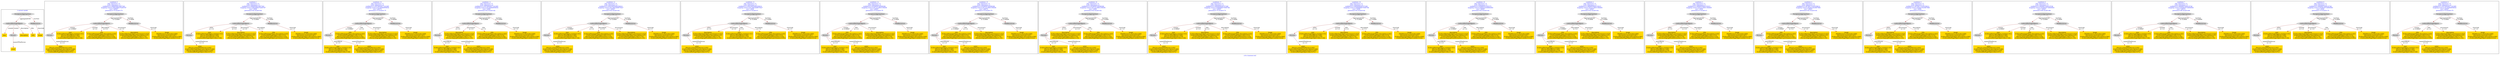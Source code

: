digraph n0 {
fontcolor="blue"
remincross="true"
label="s16-s-hammer.xml"
subgraph cluster_0 {
label="1-correct model"
n2[style="filled",color="white",fillcolor="lightgray",label="CulturalHeritageObject1"];
n3[shape="plaintext",style="filled",fillcolor="gold",label="year"];
n4[style="filled",color="white",fillcolor="lightgray",label="Person1"];
n5[shape="plaintext",style="filled",fillcolor="gold",label="description"];
n6[shape="plaintext",style="filled",fillcolor="gold",label="title"];
n7[shape="plaintext",style="filled",fillcolor="gold",label="artist"];
n8[style="filled",color="white",fillcolor="lightgray",label="EuropeanaAggregation1"];
n9[style="filled",color="white",fillcolor="lightgray",label="WebResource1"];
n10[shape="plaintext",style="filled",fillcolor="gold",label="image"];
}
subgraph cluster_1 {
label="candidate 0\nlink coherence:1.0\nnode coherence:1.0\nconfidence:0.4988958810857363\nmapping score:0.5662986270285787\ncost:7.99967\n-precision:0.75-recall:0.75"
n12[style="filled",color="white",fillcolor="lightgray",label="CulturalHeritageObject1"];
n13[style="filled",color="white",fillcolor="lightgray",label="Person1"];
n14[style="filled",color="white",fillcolor="lightgray",label="EuropeanaAggregation1"];
n15[style="filled",color="white",fillcolor="lightgray",label="WebResource1"];
n16[shape="plaintext",style="filled",fillcolor="gold",label="year\n[CulturalHeritageObject,created,0.331]\n[Person,dateOfBirth,0.285]\n[Person,dateOfDeath,0.276]\n[CulturalHeritageObject,title,0.108]"];
n17[shape="plaintext",style="filled",fillcolor="gold",label="image\n[WebResource,classLink,0.856]\n[Document,classLink,0.067]\n[CulturalHeritageObject,description,0.062]\n[CulturalHeritageObject,extent,0.014]"];
n18[shape="plaintext",style="filled",fillcolor="gold",label="title\n[CulturalHeritageObject,description,0.442]\n[CulturalHeritageObject,title,0.272]\n[Person,biographicalInformation,0.232]\n[CulturalHeritageObject,provenance,0.053]"];
n19[shape="plaintext",style="filled",fillcolor="gold",label="description\n[CulturalHeritageObject,provenance,0.423]\n[CulturalHeritageObject,description,0.27]\n[CulturalHeritageObject,title,0.174]\n[Person,biographicalInformation,0.133]"];
n20[shape="plaintext",style="filled",fillcolor="gold",label="artist\n[Person,nameOfThePerson,0.442]\n[CulturalHeritageObject,description,0.286]\n[Person,biographicalInformation,0.202]\n[CulturalHeritageObject,title,0.071]"];
}
subgraph cluster_2 {
label="candidate 1\nlink coherence:1.0\nnode coherence:1.0\nconfidence:0.4988958810857363\nmapping score:0.5662986270285787\ncost:7.9998\n-precision:0.62-recall:0.62"
n22[style="filled",color="white",fillcolor="lightgray",label="CulturalHeritageObject1"];
n23[style="filled",color="white",fillcolor="lightgray",label="Person2"];
n24[style="filled",color="white",fillcolor="lightgray",label="EuropeanaAggregation1"];
n25[style="filled",color="white",fillcolor="lightgray",label="WebResource1"];
n26[shape="plaintext",style="filled",fillcolor="gold",label="year\n[CulturalHeritageObject,created,0.331]\n[Person,dateOfBirth,0.285]\n[Person,dateOfDeath,0.276]\n[CulturalHeritageObject,title,0.108]"];
n27[shape="plaintext",style="filled",fillcolor="gold",label="image\n[WebResource,classLink,0.856]\n[Document,classLink,0.067]\n[CulturalHeritageObject,description,0.062]\n[CulturalHeritageObject,extent,0.014]"];
n28[shape="plaintext",style="filled",fillcolor="gold",label="description\n[CulturalHeritageObject,provenance,0.423]\n[CulturalHeritageObject,description,0.27]\n[CulturalHeritageObject,title,0.174]\n[Person,biographicalInformation,0.133]"];
n29[shape="plaintext",style="filled",fillcolor="gold",label="artist\n[Person,nameOfThePerson,0.442]\n[CulturalHeritageObject,description,0.286]\n[Person,biographicalInformation,0.202]\n[CulturalHeritageObject,title,0.071]"];
n30[shape="plaintext",style="filled",fillcolor="gold",label="title\n[CulturalHeritageObject,description,0.442]\n[CulturalHeritageObject,title,0.272]\n[Person,biographicalInformation,0.232]\n[CulturalHeritageObject,provenance,0.053]"];
}
subgraph cluster_3 {
label="candidate 10\nlink coherence:1.0\nnode coherence:1.0\nconfidence:0.45578042877161995\nmapping score:0.55192680959054\ncost:7.99976\n-precision:0.75-recall:0.75"
n32[style="filled",color="white",fillcolor="lightgray",label="CulturalHeritageObject1"];
n33[style="filled",color="white",fillcolor="lightgray",label="Person1"];
n34[style="filled",color="white",fillcolor="lightgray",label="EuropeanaAggregation1"];
n35[style="filled",color="white",fillcolor="lightgray",label="WebResource2"];
n36[shape="plaintext",style="filled",fillcolor="gold",label="year\n[CulturalHeritageObject,created,0.331]\n[Person,dateOfBirth,0.285]\n[Person,dateOfDeath,0.276]\n[CulturalHeritageObject,title,0.108]"];
n37[shape="plaintext",style="filled",fillcolor="gold",label="title\n[CulturalHeritageObject,description,0.442]\n[CulturalHeritageObject,title,0.272]\n[Person,biographicalInformation,0.232]\n[CulturalHeritageObject,provenance,0.053]"];
n38[shape="plaintext",style="filled",fillcolor="gold",label="image\n[WebResource,classLink,0.856]\n[Document,classLink,0.067]\n[CulturalHeritageObject,description,0.062]\n[CulturalHeritageObject,extent,0.014]"];
n39[shape="plaintext",style="filled",fillcolor="gold",label="description\n[CulturalHeritageObject,provenance,0.423]\n[CulturalHeritageObject,description,0.27]\n[CulturalHeritageObject,title,0.174]\n[Person,biographicalInformation,0.133]"];
n40[shape="plaintext",style="filled",fillcolor="gold",label="artist\n[Person,nameOfThePerson,0.442]\n[CulturalHeritageObject,description,0.286]\n[Person,biographicalInformation,0.202]\n[CulturalHeritageObject,title,0.071]"];
}
subgraph cluster_4 {
label="candidate 11\nlink coherence:1.0\nnode coherence:1.0\nconfidence:0.45578042877161995\nmapping score:0.55192680959054\ncost:7.9998\n-precision:0.62-recall:0.62"
n42[style="filled",color="white",fillcolor="lightgray",label="CulturalHeritageObject1"];
n43[style="filled",color="white",fillcolor="lightgray",label="Person2"];
n44[style="filled",color="white",fillcolor="lightgray",label="EuropeanaAggregation1"];
n45[style="filled",color="white",fillcolor="lightgray",label="WebResource1"];
n46[shape="plaintext",style="filled",fillcolor="gold",label="year\n[CulturalHeritageObject,created,0.331]\n[Person,dateOfBirth,0.285]\n[Person,dateOfDeath,0.276]\n[CulturalHeritageObject,title,0.108]"];
n47[shape="plaintext",style="filled",fillcolor="gold",label="image\n[WebResource,classLink,0.856]\n[Document,classLink,0.067]\n[CulturalHeritageObject,description,0.062]\n[CulturalHeritageObject,extent,0.014]"];
n48[shape="plaintext",style="filled",fillcolor="gold",label="description\n[CulturalHeritageObject,provenance,0.423]\n[CulturalHeritageObject,description,0.27]\n[CulturalHeritageObject,title,0.174]\n[Person,biographicalInformation,0.133]"];
n49[shape="plaintext",style="filled",fillcolor="gold",label="title\n[CulturalHeritageObject,description,0.442]\n[CulturalHeritageObject,title,0.272]\n[Person,biographicalInformation,0.232]\n[CulturalHeritageObject,provenance,0.053]"];
n50[shape="plaintext",style="filled",fillcolor="gold",label="artist\n[Person,nameOfThePerson,0.442]\n[CulturalHeritageObject,description,0.286]\n[Person,biographicalInformation,0.202]\n[CulturalHeritageObject,title,0.071]"];
}
subgraph cluster_5 {
label="candidate 12\nlink coherence:1.0\nnode coherence:1.0\nconfidence:0.45419455496250816\nmapping score:0.5513981849875027\ncost:7.99967\n-precision:0.62-recall:0.62"
n52[style="filled",color="white",fillcolor="lightgray",label="CulturalHeritageObject1"];
n53[style="filled",color="white",fillcolor="lightgray",label="Person1"];
n54[style="filled",color="white",fillcolor="lightgray",label="EuropeanaAggregation1"];
n55[style="filled",color="white",fillcolor="lightgray",label="WebResource1"];
n56[shape="plaintext",style="filled",fillcolor="gold",label="image\n[WebResource,classLink,0.856]\n[Document,classLink,0.067]\n[CulturalHeritageObject,description,0.062]\n[CulturalHeritageObject,extent,0.014]"];
n57[shape="plaintext",style="filled",fillcolor="gold",label="year\n[CulturalHeritageObject,created,0.331]\n[Person,dateOfBirth,0.285]\n[Person,dateOfDeath,0.276]\n[CulturalHeritageObject,title,0.108]"];
n58[shape="plaintext",style="filled",fillcolor="gold",label="title\n[CulturalHeritageObject,description,0.442]\n[CulturalHeritageObject,title,0.272]\n[Person,biographicalInformation,0.232]\n[CulturalHeritageObject,provenance,0.053]"];
n59[shape="plaintext",style="filled",fillcolor="gold",label="description\n[CulturalHeritageObject,provenance,0.423]\n[CulturalHeritageObject,description,0.27]\n[CulturalHeritageObject,title,0.174]\n[Person,biographicalInformation,0.133]"];
n60[shape="plaintext",style="filled",fillcolor="gold",label="artist\n[Person,nameOfThePerson,0.442]\n[CulturalHeritageObject,description,0.286]\n[Person,biographicalInformation,0.202]\n[CulturalHeritageObject,title,0.071]"];
}
subgraph cluster_6 {
label="candidate 13\nlink coherence:1.0\nnode coherence:1.0\nconfidence:0.45419455496250816\nmapping score:0.5513981849875027\ncost:7.9998\n-precision:0.5-recall:0.5"
n62[style="filled",color="white",fillcolor="lightgray",label="CulturalHeritageObject1"];
n63[style="filled",color="white",fillcolor="lightgray",label="Person2"];
n64[style="filled",color="white",fillcolor="lightgray",label="EuropeanaAggregation1"];
n65[style="filled",color="white",fillcolor="lightgray",label="WebResource1"];
n66[shape="plaintext",style="filled",fillcolor="gold",label="image\n[WebResource,classLink,0.856]\n[Document,classLink,0.067]\n[CulturalHeritageObject,description,0.062]\n[CulturalHeritageObject,extent,0.014]"];
n67[shape="plaintext",style="filled",fillcolor="gold",label="description\n[CulturalHeritageObject,provenance,0.423]\n[CulturalHeritageObject,description,0.27]\n[CulturalHeritageObject,title,0.174]\n[Person,biographicalInformation,0.133]"];
n68[shape="plaintext",style="filled",fillcolor="gold",label="year\n[CulturalHeritageObject,created,0.331]\n[Person,dateOfBirth,0.285]\n[Person,dateOfDeath,0.276]\n[CulturalHeritageObject,title,0.108]"];
n69[shape="plaintext",style="filled",fillcolor="gold",label="artist\n[Person,nameOfThePerson,0.442]\n[CulturalHeritageObject,description,0.286]\n[Person,biographicalInformation,0.202]\n[CulturalHeritageObject,title,0.071]"];
n70[shape="plaintext",style="filled",fillcolor="gold",label="title\n[CulturalHeritageObject,description,0.442]\n[CulturalHeritageObject,title,0.272]\n[Person,biographicalInformation,0.232]\n[CulturalHeritageObject,provenance,0.053]"];
}
subgraph cluster_7 {
label="candidate 14\nlink coherence:1.0\nnode coherence:1.0\nconfidence:0.4539659709598366\nmapping score:0.5513219903199456\ncost:7.99967\n-precision:0.75-recall:0.75"
n72[style="filled",color="white",fillcolor="lightgray",label="CulturalHeritageObject1"];
n73[style="filled",color="white",fillcolor="lightgray",label="Person1"];
n74[style="filled",color="white",fillcolor="lightgray",label="EuropeanaAggregation1"];
n75[style="filled",color="white",fillcolor="lightgray",label="WebResource1"];
n76[shape="plaintext",style="filled",fillcolor="gold",label="image\n[WebResource,classLink,0.856]\n[Document,classLink,0.067]\n[CulturalHeritageObject,description,0.062]\n[CulturalHeritageObject,extent,0.014]"];
n77[shape="plaintext",style="filled",fillcolor="gold",label="title\n[CulturalHeritageObject,description,0.442]\n[CulturalHeritageObject,title,0.272]\n[Person,biographicalInformation,0.232]\n[CulturalHeritageObject,provenance,0.053]"];
n78[shape="plaintext",style="filled",fillcolor="gold",label="year\n[CulturalHeritageObject,created,0.331]\n[Person,dateOfBirth,0.285]\n[Person,dateOfDeath,0.276]\n[CulturalHeritageObject,title,0.108]"];
n79[shape="plaintext",style="filled",fillcolor="gold",label="description\n[CulturalHeritageObject,provenance,0.423]\n[CulturalHeritageObject,description,0.27]\n[CulturalHeritageObject,title,0.174]\n[Person,biographicalInformation,0.133]"];
n80[shape="plaintext",style="filled",fillcolor="gold",label="artist\n[Person,nameOfThePerson,0.442]\n[CulturalHeritageObject,description,0.286]\n[Person,biographicalInformation,0.202]\n[CulturalHeritageObject,title,0.071]"];
}
subgraph cluster_8 {
label="candidate 15\nlink coherence:1.0\nnode coherence:1.0\nconfidence:0.4539659709598366\nmapping score:0.5513219903199456\ncost:7.99976\n-precision:0.75-recall:0.75"
n82[style="filled",color="white",fillcolor="lightgray",label="CulturalHeritageObject1"];
n83[style="filled",color="white",fillcolor="lightgray",label="Person1"];
n84[style="filled",color="white",fillcolor="lightgray",label="EuropeanaAggregation1"];
n85[style="filled",color="white",fillcolor="lightgray",label="WebResource2"];
n86[shape="plaintext",style="filled",fillcolor="gold",label="title\n[CulturalHeritageObject,description,0.442]\n[CulturalHeritageObject,title,0.272]\n[Person,biographicalInformation,0.232]\n[CulturalHeritageObject,provenance,0.053]"];
n87[shape="plaintext",style="filled",fillcolor="gold",label="year\n[CulturalHeritageObject,created,0.331]\n[Person,dateOfBirth,0.285]\n[Person,dateOfDeath,0.276]\n[CulturalHeritageObject,title,0.108]"];
n88[shape="plaintext",style="filled",fillcolor="gold",label="image\n[WebResource,classLink,0.856]\n[Document,classLink,0.067]\n[CulturalHeritageObject,description,0.062]\n[CulturalHeritageObject,extent,0.014]"];
n89[shape="plaintext",style="filled",fillcolor="gold",label="description\n[CulturalHeritageObject,provenance,0.423]\n[CulturalHeritageObject,description,0.27]\n[CulturalHeritageObject,title,0.174]\n[Person,biographicalInformation,0.133]"];
n90[shape="plaintext",style="filled",fillcolor="gold",label="artist\n[Person,nameOfThePerson,0.442]\n[CulturalHeritageObject,description,0.286]\n[Person,biographicalInformation,0.202]\n[CulturalHeritageObject,title,0.071]"];
}
subgraph cluster_9 {
label="candidate 16\nlink coherence:1.0\nnode coherence:1.0\nconfidence:0.4539659709598366\nmapping score:0.5513219903199456\ncost:7.9998\n-precision:0.62-recall:0.62"
n92[style="filled",color="white",fillcolor="lightgray",label="CulturalHeritageObject1"];
n93[style="filled",color="white",fillcolor="lightgray",label="Person2"];
n94[style="filled",color="white",fillcolor="lightgray",label="EuropeanaAggregation1"];
n95[style="filled",color="white",fillcolor="lightgray",label="WebResource1"];
n96[shape="plaintext",style="filled",fillcolor="gold",label="image\n[WebResource,classLink,0.856]\n[Document,classLink,0.067]\n[CulturalHeritageObject,description,0.062]\n[CulturalHeritageObject,extent,0.014]"];
n97[shape="plaintext",style="filled",fillcolor="gold",label="description\n[CulturalHeritageObject,provenance,0.423]\n[CulturalHeritageObject,description,0.27]\n[CulturalHeritageObject,title,0.174]\n[Person,biographicalInformation,0.133]"];
n98[shape="plaintext",style="filled",fillcolor="gold",label="title\n[CulturalHeritageObject,description,0.442]\n[CulturalHeritageObject,title,0.272]\n[Person,biographicalInformation,0.232]\n[CulturalHeritageObject,provenance,0.053]"];
n99[shape="plaintext",style="filled",fillcolor="gold",label="year\n[CulturalHeritageObject,created,0.331]\n[Person,dateOfBirth,0.285]\n[Person,dateOfDeath,0.276]\n[CulturalHeritageObject,title,0.108]"];
n100[shape="plaintext",style="filled",fillcolor="gold",label="artist\n[Person,nameOfThePerson,0.442]\n[CulturalHeritageObject,description,0.286]\n[Person,biographicalInformation,0.202]\n[CulturalHeritageObject,title,0.071]"];
}
subgraph cluster_10 {
label="candidate 17\nlink coherence:1.0\nnode coherence:1.0\nconfidence:0.4490608426757299\nmapping score:0.5496869475585766\ncost:7.99967\n-precision:0.75-recall:0.75"
n102[style="filled",color="white",fillcolor="lightgray",label="CulturalHeritageObject1"];
n103[style="filled",color="white",fillcolor="lightgray",label="Person1"];
n104[style="filled",color="white",fillcolor="lightgray",label="EuropeanaAggregation1"];
n105[style="filled",color="white",fillcolor="lightgray",label="WebResource1"];
n106[shape="plaintext",style="filled",fillcolor="gold",label="year\n[CulturalHeritageObject,created,0.331]\n[Person,dateOfBirth,0.285]\n[Person,dateOfDeath,0.276]\n[CulturalHeritageObject,title,0.108]"];
n107[shape="plaintext",style="filled",fillcolor="gold",label="image\n[WebResource,classLink,0.856]\n[Document,classLink,0.067]\n[CulturalHeritageObject,description,0.062]\n[CulturalHeritageObject,extent,0.014]"];
n108[shape="plaintext",style="filled",fillcolor="gold",label="description\n[CulturalHeritageObject,provenance,0.423]\n[CulturalHeritageObject,description,0.27]\n[CulturalHeritageObject,title,0.174]\n[Person,biographicalInformation,0.133]"];
n109[shape="plaintext",style="filled",fillcolor="gold",label="title\n[CulturalHeritageObject,description,0.442]\n[CulturalHeritageObject,title,0.272]\n[Person,biographicalInformation,0.232]\n[CulturalHeritageObject,provenance,0.053]"];
n110[shape="plaintext",style="filled",fillcolor="gold",label="artist\n[Person,nameOfThePerson,0.442]\n[CulturalHeritageObject,description,0.286]\n[Person,biographicalInformation,0.202]\n[CulturalHeritageObject,title,0.071]"];
}
subgraph cluster_11 {
label="candidate 18\nlink coherence:1.0\nnode coherence:1.0\nconfidence:0.4490608426757299\nmapping score:0.5496869475585766\ncost:7.9998\n-precision:0.62-recall:0.62"
n112[style="filled",color="white",fillcolor="lightgray",label="CulturalHeritageObject1"];
n113[style="filled",color="white",fillcolor="lightgray",label="Person2"];
n114[style="filled",color="white",fillcolor="lightgray",label="EuropeanaAggregation1"];
n115[style="filled",color="white",fillcolor="lightgray",label="WebResource1"];
n116[shape="plaintext",style="filled",fillcolor="gold",label="year\n[CulturalHeritageObject,created,0.331]\n[Person,dateOfBirth,0.285]\n[Person,dateOfDeath,0.276]\n[CulturalHeritageObject,title,0.108]"];
n117[shape="plaintext",style="filled",fillcolor="gold",label="image\n[WebResource,classLink,0.856]\n[Document,classLink,0.067]\n[CulturalHeritageObject,description,0.062]\n[CulturalHeritageObject,extent,0.014]"];
n118[shape="plaintext",style="filled",fillcolor="gold",label="description\n[CulturalHeritageObject,provenance,0.423]\n[CulturalHeritageObject,description,0.27]\n[CulturalHeritageObject,title,0.174]\n[Person,biographicalInformation,0.133]"];
n119[shape="plaintext",style="filled",fillcolor="gold",label="artist\n[Person,nameOfThePerson,0.442]\n[CulturalHeritageObject,description,0.286]\n[Person,biographicalInformation,0.202]\n[CulturalHeritageObject,title,0.071]"];
n120[shape="plaintext",style="filled",fillcolor="gold",label="title\n[CulturalHeritageObject,description,0.442]\n[CulturalHeritageObject,title,0.272]\n[Person,biographicalInformation,0.232]\n[CulturalHeritageObject,provenance,0.053]"];
}
subgraph cluster_12 {
label="candidate 19\nlink coherence:1.0\nnode coherence:1.0\nconfidence:0.439860551005375\nmapping score:0.5466201836684583\ncost:7.99967\n-precision:0.62-recall:0.62"
n122[style="filled",color="white",fillcolor="lightgray",label="CulturalHeritageObject1"];
n123[style="filled",color="white",fillcolor="lightgray",label="Person1"];
n124[style="filled",color="white",fillcolor="lightgray",label="EuropeanaAggregation1"];
n125[style="filled",color="white",fillcolor="lightgray",label="WebResource1"];
n126[shape="plaintext",style="filled",fillcolor="gold",label="image\n[WebResource,classLink,0.856]\n[Document,classLink,0.067]\n[CulturalHeritageObject,description,0.062]\n[CulturalHeritageObject,extent,0.014]"];
n127[shape="plaintext",style="filled",fillcolor="gold",label="year\n[CulturalHeritageObject,created,0.331]\n[Person,dateOfBirth,0.285]\n[Person,dateOfDeath,0.276]\n[CulturalHeritageObject,title,0.108]"];
n128[shape="plaintext",style="filled",fillcolor="gold",label="description\n[CulturalHeritageObject,provenance,0.423]\n[CulturalHeritageObject,description,0.27]\n[CulturalHeritageObject,title,0.174]\n[Person,biographicalInformation,0.133]"];
n129[shape="plaintext",style="filled",fillcolor="gold",label="title\n[CulturalHeritageObject,description,0.442]\n[CulturalHeritageObject,title,0.272]\n[Person,biographicalInformation,0.232]\n[CulturalHeritageObject,provenance,0.053]"];
n130[shape="plaintext",style="filled",fillcolor="gold",label="artist\n[Person,nameOfThePerson,0.442]\n[CulturalHeritageObject,description,0.286]\n[Person,biographicalInformation,0.202]\n[CulturalHeritageObject,title,0.071]"];
}
subgraph cluster_13 {
label="candidate 2\nlink coherence:1.0\nnode coherence:1.0\nconfidence:0.4896955894153815\nmapping score:0.5632318631384605\ncost:7.99967\n-precision:0.62-recall:0.62"
n132[style="filled",color="white",fillcolor="lightgray",label="CulturalHeritageObject1"];
n133[style="filled",color="white",fillcolor="lightgray",label="Person1"];
n134[style="filled",color="white",fillcolor="lightgray",label="EuropeanaAggregation1"];
n135[style="filled",color="white",fillcolor="lightgray",label="WebResource1"];
n136[shape="plaintext",style="filled",fillcolor="gold",label="image\n[WebResource,classLink,0.856]\n[Document,classLink,0.067]\n[CulturalHeritageObject,description,0.062]\n[CulturalHeritageObject,extent,0.014]"];
n137[shape="plaintext",style="filled",fillcolor="gold",label="year\n[CulturalHeritageObject,created,0.331]\n[Person,dateOfBirth,0.285]\n[Person,dateOfDeath,0.276]\n[CulturalHeritageObject,title,0.108]"];
n138[shape="plaintext",style="filled",fillcolor="gold",label="title\n[CulturalHeritageObject,description,0.442]\n[CulturalHeritageObject,title,0.272]\n[Person,biographicalInformation,0.232]\n[CulturalHeritageObject,provenance,0.053]"];
n139[shape="plaintext",style="filled",fillcolor="gold",label="description\n[CulturalHeritageObject,provenance,0.423]\n[CulturalHeritageObject,description,0.27]\n[CulturalHeritageObject,title,0.174]\n[Person,biographicalInformation,0.133]"];
n140[shape="plaintext",style="filled",fillcolor="gold",label="artist\n[Person,nameOfThePerson,0.442]\n[CulturalHeritageObject,description,0.286]\n[Person,biographicalInformation,0.202]\n[CulturalHeritageObject,title,0.071]"];
}
subgraph cluster_14 {
label="candidate 3\nlink coherence:1.0\nnode coherence:1.0\nconfidence:0.4896955894153815\nmapping score:0.5632318631384605\ncost:7.9998\n-precision:0.5-recall:0.5"
n142[style="filled",color="white",fillcolor="lightgray",label="CulturalHeritageObject1"];
n143[style="filled",color="white",fillcolor="lightgray",label="Person2"];
n144[style="filled",color="white",fillcolor="lightgray",label="EuropeanaAggregation1"];
n145[style="filled",color="white",fillcolor="lightgray",label="WebResource1"];
n146[shape="plaintext",style="filled",fillcolor="gold",label="year\n[CulturalHeritageObject,created,0.331]\n[Person,dateOfBirth,0.285]\n[Person,dateOfDeath,0.276]\n[CulturalHeritageObject,title,0.108]"];
n147[shape="plaintext",style="filled",fillcolor="gold",label="image\n[WebResource,classLink,0.856]\n[Document,classLink,0.067]\n[CulturalHeritageObject,description,0.062]\n[CulturalHeritageObject,extent,0.014]"];
n148[shape="plaintext",style="filled",fillcolor="gold",label="description\n[CulturalHeritageObject,provenance,0.423]\n[CulturalHeritageObject,description,0.27]\n[CulturalHeritageObject,title,0.174]\n[Person,biographicalInformation,0.133]"];
n149[shape="plaintext",style="filled",fillcolor="gold",label="artist\n[Person,nameOfThePerson,0.442]\n[CulturalHeritageObject,description,0.286]\n[Person,biographicalInformation,0.202]\n[CulturalHeritageObject,title,0.071]"];
n150[shape="plaintext",style="filled",fillcolor="gold",label="title\n[CulturalHeritageObject,description,0.442]\n[CulturalHeritageObject,title,0.272]\n[Person,biographicalInformation,0.232]\n[CulturalHeritageObject,provenance,0.053]"];
}
subgraph cluster_15 {
label="candidate 4\nlink coherence:1.0\nnode coherence:1.0\nconfidence:0.48788113160359814\nmapping score:0.562627043867866\ncost:7.99967\n-precision:0.62-recall:0.62"
n152[style="filled",color="white",fillcolor="lightgray",label="CulturalHeritageObject1"];
n153[style="filled",color="white",fillcolor="lightgray",label="Person1"];
n154[style="filled",color="white",fillcolor="lightgray",label="EuropeanaAggregation1"];
n155[style="filled",color="white",fillcolor="lightgray",label="WebResource1"];
n156[shape="plaintext",style="filled",fillcolor="gold",label="image\n[WebResource,classLink,0.856]\n[Document,classLink,0.067]\n[CulturalHeritageObject,description,0.062]\n[CulturalHeritageObject,extent,0.014]"];
n157[shape="plaintext",style="filled",fillcolor="gold",label="year\n[CulturalHeritageObject,created,0.331]\n[Person,dateOfBirth,0.285]\n[Person,dateOfDeath,0.276]\n[CulturalHeritageObject,title,0.108]"];
n158[shape="plaintext",style="filled",fillcolor="gold",label="title\n[CulturalHeritageObject,description,0.442]\n[CulturalHeritageObject,title,0.272]\n[Person,biographicalInformation,0.232]\n[CulturalHeritageObject,provenance,0.053]"];
n159[shape="plaintext",style="filled",fillcolor="gold",label="description\n[CulturalHeritageObject,provenance,0.423]\n[CulturalHeritageObject,description,0.27]\n[CulturalHeritageObject,title,0.174]\n[Person,biographicalInformation,0.133]"];
n160[shape="plaintext",style="filled",fillcolor="gold",label="artist\n[Person,nameOfThePerson,0.442]\n[CulturalHeritageObject,description,0.286]\n[Person,biographicalInformation,0.202]\n[CulturalHeritageObject,title,0.071]"];
}
subgraph cluster_16 {
label="candidate 5\nlink coherence:1.0\nnode coherence:1.0\nconfidence:0.48788113160359814\nmapping score:0.562627043867866\ncost:7.9998\n-precision:0.5-recall:0.5"
n162[style="filled",color="white",fillcolor="lightgray",label="CulturalHeritageObject1"];
n163[style="filled",color="white",fillcolor="lightgray",label="Person2"];
n164[style="filled",color="white",fillcolor="lightgray",label="EuropeanaAggregation1"];
n165[style="filled",color="white",fillcolor="lightgray",label="WebResource1"];
n166[shape="plaintext",style="filled",fillcolor="gold",label="image\n[WebResource,classLink,0.856]\n[Document,classLink,0.067]\n[CulturalHeritageObject,description,0.062]\n[CulturalHeritageObject,extent,0.014]"];
n167[shape="plaintext",style="filled",fillcolor="gold",label="description\n[CulturalHeritageObject,provenance,0.423]\n[CulturalHeritageObject,description,0.27]\n[CulturalHeritageObject,title,0.174]\n[Person,biographicalInformation,0.133]"];
n168[shape="plaintext",style="filled",fillcolor="gold",label="year\n[CulturalHeritageObject,created,0.331]\n[Person,dateOfBirth,0.285]\n[Person,dateOfDeath,0.276]\n[CulturalHeritageObject,title,0.108]"];
n169[shape="plaintext",style="filled",fillcolor="gold",label="artist\n[Person,nameOfThePerson,0.442]\n[CulturalHeritageObject,description,0.286]\n[Person,biographicalInformation,0.202]\n[CulturalHeritageObject,title,0.071]"];
n170[shape="plaintext",style="filled",fillcolor="gold",label="title\n[CulturalHeritageObject,description,0.442]\n[CulturalHeritageObject,title,0.272]\n[Person,biographicalInformation,0.232]\n[CulturalHeritageObject,provenance,0.053]"];
}
subgraph cluster_17 {
label="candidate 6\nlink coherence:1.0\nnode coherence:1.0\nconfidence:0.4649807204419748\nmapping score:0.5549935734806583\ncost:7.99967\n-precision:0.88-recall:0.88"
n172[style="filled",color="white",fillcolor="lightgray",label="CulturalHeritageObject1"];
n173[style="filled",color="white",fillcolor="lightgray",label="Person1"];
n174[style="filled",color="white",fillcolor="lightgray",label="EuropeanaAggregation1"];
n175[style="filled",color="white",fillcolor="lightgray",label="WebResource1"];
n176[shape="plaintext",style="filled",fillcolor="gold",label="year\n[CulturalHeritageObject,created,0.331]\n[Person,dateOfBirth,0.285]\n[Person,dateOfDeath,0.276]\n[CulturalHeritageObject,title,0.108]"];
n177[shape="plaintext",style="filled",fillcolor="gold",label="image\n[WebResource,classLink,0.856]\n[Document,classLink,0.067]\n[CulturalHeritageObject,description,0.062]\n[CulturalHeritageObject,extent,0.014]"];
n178[shape="plaintext",style="filled",fillcolor="gold",label="title\n[CulturalHeritageObject,description,0.442]\n[CulturalHeritageObject,title,0.272]\n[Person,biographicalInformation,0.232]\n[CulturalHeritageObject,provenance,0.053]"];
n179[shape="plaintext",style="filled",fillcolor="gold",label="description\n[CulturalHeritageObject,provenance,0.423]\n[CulturalHeritageObject,description,0.27]\n[CulturalHeritageObject,title,0.174]\n[Person,biographicalInformation,0.133]"];
n180[shape="plaintext",style="filled",fillcolor="gold",label="artist\n[Person,nameOfThePerson,0.442]\n[CulturalHeritageObject,description,0.286]\n[Person,biographicalInformation,0.202]\n[CulturalHeritageObject,title,0.071]"];
}
subgraph cluster_18 {
label="candidate 7\nlink coherence:1.0\nnode coherence:1.0\nconfidence:0.4649807204419748\nmapping score:0.5549935734806583\ncost:7.99976\n-precision:0.88-recall:0.88"
n182[style="filled",color="white",fillcolor="lightgray",label="CulturalHeritageObject1"];
n183[style="filled",color="white",fillcolor="lightgray",label="Person1"];
n184[style="filled",color="white",fillcolor="lightgray",label="EuropeanaAggregation1"];
n185[style="filled",color="white",fillcolor="lightgray",label="WebResource2"];
n186[shape="plaintext",style="filled",fillcolor="gold",label="year\n[CulturalHeritageObject,created,0.331]\n[Person,dateOfBirth,0.285]\n[Person,dateOfDeath,0.276]\n[CulturalHeritageObject,title,0.108]"];
n187[shape="plaintext",style="filled",fillcolor="gold",label="title\n[CulturalHeritageObject,description,0.442]\n[CulturalHeritageObject,title,0.272]\n[Person,biographicalInformation,0.232]\n[CulturalHeritageObject,provenance,0.053]"];
n188[shape="plaintext",style="filled",fillcolor="gold",label="image\n[WebResource,classLink,0.856]\n[Document,classLink,0.067]\n[CulturalHeritageObject,description,0.062]\n[CulturalHeritageObject,extent,0.014]"];
n189[shape="plaintext",style="filled",fillcolor="gold",label="description\n[CulturalHeritageObject,provenance,0.423]\n[CulturalHeritageObject,description,0.27]\n[CulturalHeritageObject,title,0.174]\n[Person,biographicalInformation,0.133]"];
n190[shape="plaintext",style="filled",fillcolor="gold",label="artist\n[Person,nameOfThePerson,0.442]\n[CulturalHeritageObject,description,0.286]\n[Person,biographicalInformation,0.202]\n[CulturalHeritageObject,title,0.071]"];
}
subgraph cluster_19 {
label="candidate 8\nlink coherence:1.0\nnode coherence:1.0\nconfidence:0.4649807204419748\nmapping score:0.5549935734806583\ncost:7.9998\n-precision:0.75-recall:0.75"
n192[style="filled",color="white",fillcolor="lightgray",label="CulturalHeritageObject1"];
n193[style="filled",color="white",fillcolor="lightgray",label="Person2"];
n194[style="filled",color="white",fillcolor="lightgray",label="EuropeanaAggregation1"];
n195[style="filled",color="white",fillcolor="lightgray",label="WebResource1"];
n196[shape="plaintext",style="filled",fillcolor="gold",label="year\n[CulturalHeritageObject,created,0.331]\n[Person,dateOfBirth,0.285]\n[Person,dateOfDeath,0.276]\n[CulturalHeritageObject,title,0.108]"];
n197[shape="plaintext",style="filled",fillcolor="gold",label="image\n[WebResource,classLink,0.856]\n[Document,classLink,0.067]\n[CulturalHeritageObject,description,0.062]\n[CulturalHeritageObject,extent,0.014]"];
n198[shape="plaintext",style="filled",fillcolor="gold",label="description\n[CulturalHeritageObject,provenance,0.423]\n[CulturalHeritageObject,description,0.27]\n[CulturalHeritageObject,title,0.174]\n[Person,biographicalInformation,0.133]"];
n199[shape="plaintext",style="filled",fillcolor="gold",label="title\n[CulturalHeritageObject,description,0.442]\n[CulturalHeritageObject,title,0.272]\n[Person,biographicalInformation,0.232]\n[CulturalHeritageObject,provenance,0.053]"];
n200[shape="plaintext",style="filled",fillcolor="gold",label="artist\n[Person,nameOfThePerson,0.442]\n[CulturalHeritageObject,description,0.286]\n[Person,biographicalInformation,0.202]\n[CulturalHeritageObject,title,0.071]"];
}
subgraph cluster_20 {
label="candidate 9\nlink coherence:1.0\nnode coherence:1.0\nconfidence:0.45578042877161995\nmapping score:0.55192680959054\ncost:7.99967\n-precision:0.75-recall:0.75"
n202[style="filled",color="white",fillcolor="lightgray",label="CulturalHeritageObject1"];
n203[style="filled",color="white",fillcolor="lightgray",label="Person1"];
n204[style="filled",color="white",fillcolor="lightgray",label="EuropeanaAggregation1"];
n205[style="filled",color="white",fillcolor="lightgray",label="WebResource1"];
n206[shape="plaintext",style="filled",fillcolor="gold",label="image\n[WebResource,classLink,0.856]\n[Document,classLink,0.067]\n[CulturalHeritageObject,description,0.062]\n[CulturalHeritageObject,extent,0.014]"];
n207[shape="plaintext",style="filled",fillcolor="gold",label="year\n[CulturalHeritageObject,created,0.331]\n[Person,dateOfBirth,0.285]\n[Person,dateOfDeath,0.276]\n[CulturalHeritageObject,title,0.108]"];
n208[shape="plaintext",style="filled",fillcolor="gold",label="title\n[CulturalHeritageObject,description,0.442]\n[CulturalHeritageObject,title,0.272]\n[Person,biographicalInformation,0.232]\n[CulturalHeritageObject,provenance,0.053]"];
n209[shape="plaintext",style="filled",fillcolor="gold",label="description\n[CulturalHeritageObject,provenance,0.423]\n[CulturalHeritageObject,description,0.27]\n[CulturalHeritageObject,title,0.174]\n[Person,biographicalInformation,0.133]"];
n210[shape="plaintext",style="filled",fillcolor="gold",label="artist\n[Person,nameOfThePerson,0.442]\n[CulturalHeritageObject,description,0.286]\n[Person,biographicalInformation,0.202]\n[CulturalHeritageObject,title,0.071]"];
}
n2 -> n3[color="brown",fontcolor="black",label="created"]
n2 -> n4[color="brown",fontcolor="black",label="creator"]
n2 -> n5[color="brown",fontcolor="black",label="description"]
n2 -> n6[color="brown",fontcolor="black",label="title"]
n4 -> n7[color="brown",fontcolor="black",label="nameOfThePerson"]
n8 -> n2[color="brown",fontcolor="black",label="aggregatedCHO"]
n8 -> n9[color="brown",fontcolor="black",label="hasView"]
n9 -> n10[color="brown",fontcolor="black",label="classLink"]
n12 -> n13[color="brown",fontcolor="black",label="creator\nw=0.99987"]
n14 -> n12[color="brown",fontcolor="black",label="aggregatedCHO\nw=0.9999"]
n14 -> n15[color="brown",fontcolor="black",label="hasView\nw=0.9999"]
n12 -> n16[color="brown",fontcolor="black",label="created\nw=1.0"]
n15 -> n17[color="brown",fontcolor="black",label="classLink\nw=1.0"]
n12 -> n18[color="brown",fontcolor="black",label="description\nw=1.0"]
n12 -> n19[color="brown",fontcolor="black",label="provenance\nw=1.0"]
n13 -> n20[color="brown",fontcolor="black",label="nameOfThePerson\nw=1.0"]
n22 -> n23[color="brown",fontcolor="black",label="sitter\nw=1.0"]
n24 -> n22[color="brown",fontcolor="black",label="aggregatedCHO\nw=0.9999"]
n24 -> n25[color="brown",fontcolor="black",label="hasView\nw=0.9999"]
n22 -> n26[color="brown",fontcolor="black",label="created\nw=1.0"]
n25 -> n27[color="brown",fontcolor="black",label="classLink\nw=1.0"]
n22 -> n28[color="brown",fontcolor="black",label="provenance\nw=1.0"]
n23 -> n29[color="brown",fontcolor="black",label="nameOfThePerson\nw=1.0"]
n22 -> n30[color="brown",fontcolor="black",label="description\nw=1.0"]
n32 -> n33[color="brown",fontcolor="black",label="creator\nw=0.99987"]
n34 -> n32[color="brown",fontcolor="black",label="aggregatedCHO\nw=0.9999"]
n34 -> n35[color="brown",fontcolor="black",label="hasView\nw=0.99999"]
n33 -> n36[color="brown",fontcolor="black",label="dateOfBirth\nw=1.0"]
n32 -> n37[color="brown",fontcolor="black",label="title\nw=1.0"]
n35 -> n38[color="brown",fontcolor="black",label="classLink\nw=1.0"]
n32 -> n39[color="brown",fontcolor="black",label="provenance\nw=1.0"]
n33 -> n40[color="brown",fontcolor="black",label="nameOfThePerson\nw=1.0"]
n42 -> n43[color="brown",fontcolor="black",label="sitter\nw=1.0"]
n44 -> n42[color="brown",fontcolor="black",label="aggregatedCHO\nw=0.9999"]
n44 -> n45[color="brown",fontcolor="black",label="hasView\nw=0.9999"]
n43 -> n46[color="brown",fontcolor="black",label="dateOfBirth\nw=1.0"]
n45 -> n47[color="brown",fontcolor="black",label="classLink\nw=1.0"]
n42 -> n48[color="brown",fontcolor="black",label="provenance\nw=1.0"]
n42 -> n49[color="brown",fontcolor="black",label="title\nw=1.0"]
n43 -> n50[color="brown",fontcolor="black",label="nameOfThePerson\nw=1.0"]
n52 -> n53[color="brown",fontcolor="black",label="creator\nw=0.99987"]
n54 -> n52[color="brown",fontcolor="black",label="aggregatedCHO\nw=0.9999"]
n54 -> n55[color="brown",fontcolor="black",label="hasView\nw=0.9999"]
n55 -> n56[color="brown",fontcolor="black",label="classLink\nw=1.0"]
n52 -> n57[color="brown",fontcolor="black",label="title\nw=1.0"]
n52 -> n58[color="brown",fontcolor="black",label="description\nw=1.0"]
n52 -> n59[color="brown",fontcolor="black",label="provenance\nw=1.0"]
n53 -> n60[color="brown",fontcolor="black",label="nameOfThePerson\nw=1.0"]
n62 -> n63[color="brown",fontcolor="black",label="sitter\nw=1.0"]
n64 -> n62[color="brown",fontcolor="black",label="aggregatedCHO\nw=0.9999"]
n64 -> n65[color="brown",fontcolor="black",label="hasView\nw=0.9999"]
n65 -> n66[color="brown",fontcolor="black",label="classLink\nw=1.0"]
n62 -> n67[color="brown",fontcolor="black",label="provenance\nw=1.0"]
n62 -> n68[color="brown",fontcolor="black",label="title\nw=1.0"]
n63 -> n69[color="brown",fontcolor="black",label="nameOfThePerson\nw=1.0"]
n62 -> n70[color="brown",fontcolor="black",label="description\nw=1.0"]
n72 -> n73[color="brown",fontcolor="black",label="creator\nw=0.99987"]
n74 -> n72[color="brown",fontcolor="black",label="aggregatedCHO\nw=0.9999"]
n74 -> n75[color="brown",fontcolor="black",label="hasView\nw=0.9999"]
n75 -> n76[color="brown",fontcolor="black",label="classLink\nw=1.0"]
n72 -> n77[color="brown",fontcolor="black",label="title\nw=1.0"]
n73 -> n78[color="brown",fontcolor="black",label="dateOfDeath\nw=1.0"]
n72 -> n79[color="brown",fontcolor="black",label="provenance\nw=1.0"]
n73 -> n80[color="brown",fontcolor="black",label="nameOfThePerson\nw=1.0"]
n82 -> n83[color="brown",fontcolor="black",label="creator\nw=0.99987"]
n84 -> n82[color="brown",fontcolor="black",label="aggregatedCHO\nw=0.9999"]
n84 -> n85[color="brown",fontcolor="black",label="hasView\nw=0.99999"]
n82 -> n86[color="brown",fontcolor="black",label="title\nw=1.0"]
n83 -> n87[color="brown",fontcolor="black",label="dateOfDeath\nw=1.0"]
n85 -> n88[color="brown",fontcolor="black",label="classLink\nw=1.0"]
n82 -> n89[color="brown",fontcolor="black",label="provenance\nw=1.0"]
n83 -> n90[color="brown",fontcolor="black",label="nameOfThePerson\nw=1.0"]
n92 -> n93[color="brown",fontcolor="black",label="sitter\nw=1.0"]
n94 -> n92[color="brown",fontcolor="black",label="aggregatedCHO\nw=0.9999"]
n94 -> n95[color="brown",fontcolor="black",label="hasView\nw=0.9999"]
n95 -> n96[color="brown",fontcolor="black",label="classLink\nw=1.0"]
n92 -> n97[color="brown",fontcolor="black",label="provenance\nw=1.0"]
n92 -> n98[color="brown",fontcolor="black",label="title\nw=1.0"]
n93 -> n99[color="brown",fontcolor="black",label="dateOfDeath\nw=1.0"]
n93 -> n100[color="brown",fontcolor="black",label="nameOfThePerson\nw=1.0"]
n102 -> n103[color="brown",fontcolor="black",label="creator\nw=0.99987"]
n104 -> n102[color="brown",fontcolor="black",label="aggregatedCHO\nw=0.9999"]
n104 -> n105[color="brown",fontcolor="black",label="hasView\nw=0.9999"]
n102 -> n106[color="brown",fontcolor="black",label="created\nw=1.0"]
n105 -> n107[color="brown",fontcolor="black",label="classLink\nw=1.0"]
n102 -> n108[color="brown",fontcolor="black",label="title\nw=1.0"]
n102 -> n109[color="brown",fontcolor="black",label="description\nw=1.0"]
n103 -> n110[color="brown",fontcolor="black",label="nameOfThePerson\nw=1.0"]
n112 -> n113[color="brown",fontcolor="black",label="sitter\nw=1.0"]
n114 -> n112[color="brown",fontcolor="black",label="aggregatedCHO\nw=0.9999"]
n114 -> n115[color="brown",fontcolor="black",label="hasView\nw=0.9999"]
n112 -> n116[color="brown",fontcolor="black",label="created\nw=1.0"]
n115 -> n117[color="brown",fontcolor="black",label="classLink\nw=1.0"]
n112 -> n118[color="brown",fontcolor="black",label="title\nw=1.0"]
n113 -> n119[color="brown",fontcolor="black",label="nameOfThePerson\nw=1.0"]
n112 -> n120[color="brown",fontcolor="black",label="description\nw=1.0"]
n122 -> n123[color="brown",fontcolor="black",label="creator\nw=0.99987"]
n124 -> n122[color="brown",fontcolor="black",label="aggregatedCHO\nw=0.9999"]
n124 -> n125[color="brown",fontcolor="black",label="hasView\nw=0.9999"]
n125 -> n126[color="brown",fontcolor="black",label="classLink\nw=1.0"]
n123 -> n127[color="brown",fontcolor="black",label="dateOfBirth\nw=1.0"]
n122 -> n128[color="brown",fontcolor="black",label="title\nw=1.0"]
n122 -> n129[color="brown",fontcolor="black",label="description\nw=1.0"]
n123 -> n130[color="brown",fontcolor="black",label="nameOfThePerson\nw=1.0"]
n132 -> n133[color="brown",fontcolor="black",label="creator\nw=0.99987"]
n134 -> n132[color="brown",fontcolor="black",label="aggregatedCHO\nw=0.9999"]
n134 -> n135[color="brown",fontcolor="black",label="hasView\nw=0.9999"]
n135 -> n136[color="brown",fontcolor="black",label="classLink\nw=1.0"]
n133 -> n137[color="brown",fontcolor="black",label="dateOfBirth\nw=1.0"]
n132 -> n138[color="brown",fontcolor="black",label="description\nw=1.0"]
n132 -> n139[color="brown",fontcolor="black",label="provenance\nw=1.0"]
n133 -> n140[color="brown",fontcolor="black",label="nameOfThePerson\nw=1.0"]
n142 -> n143[color="brown",fontcolor="black",label="sitter\nw=1.0"]
n144 -> n142[color="brown",fontcolor="black",label="aggregatedCHO\nw=0.9999"]
n144 -> n145[color="brown",fontcolor="black",label="hasView\nw=0.9999"]
n143 -> n146[color="brown",fontcolor="black",label="dateOfBirth\nw=1.0"]
n145 -> n147[color="brown",fontcolor="black",label="classLink\nw=1.0"]
n142 -> n148[color="brown",fontcolor="black",label="provenance\nw=1.0"]
n143 -> n149[color="brown",fontcolor="black",label="nameOfThePerson\nw=1.0"]
n142 -> n150[color="brown",fontcolor="black",label="description\nw=1.0"]
n152 -> n153[color="brown",fontcolor="black",label="creator\nw=0.99987"]
n154 -> n152[color="brown",fontcolor="black",label="aggregatedCHO\nw=0.9999"]
n154 -> n155[color="brown",fontcolor="black",label="hasView\nw=0.9999"]
n155 -> n156[color="brown",fontcolor="black",label="classLink\nw=1.0"]
n153 -> n157[color="brown",fontcolor="black",label="dateOfDeath\nw=1.0"]
n152 -> n158[color="brown",fontcolor="black",label="description\nw=1.0"]
n152 -> n159[color="brown",fontcolor="black",label="provenance\nw=1.0"]
n153 -> n160[color="brown",fontcolor="black",label="nameOfThePerson\nw=1.0"]
n162 -> n163[color="brown",fontcolor="black",label="sitter\nw=1.0"]
n164 -> n162[color="brown",fontcolor="black",label="aggregatedCHO\nw=0.9999"]
n164 -> n165[color="brown",fontcolor="black",label="hasView\nw=0.9999"]
n165 -> n166[color="brown",fontcolor="black",label="classLink\nw=1.0"]
n162 -> n167[color="brown",fontcolor="black",label="provenance\nw=1.0"]
n163 -> n168[color="brown",fontcolor="black",label="dateOfDeath\nw=1.0"]
n163 -> n169[color="brown",fontcolor="black",label="nameOfThePerson\nw=1.0"]
n162 -> n170[color="brown",fontcolor="black",label="description\nw=1.0"]
n172 -> n173[color="brown",fontcolor="black",label="creator\nw=0.99987"]
n174 -> n172[color="brown",fontcolor="black",label="aggregatedCHO\nw=0.9999"]
n174 -> n175[color="brown",fontcolor="black",label="hasView\nw=0.9999"]
n172 -> n176[color="brown",fontcolor="black",label="created\nw=1.0"]
n175 -> n177[color="brown",fontcolor="black",label="classLink\nw=1.0"]
n172 -> n178[color="brown",fontcolor="black",label="title\nw=1.0"]
n172 -> n179[color="brown",fontcolor="black",label="provenance\nw=1.0"]
n173 -> n180[color="brown",fontcolor="black",label="nameOfThePerson\nw=1.0"]
n182 -> n183[color="brown",fontcolor="black",label="creator\nw=0.99987"]
n184 -> n182[color="brown",fontcolor="black",label="aggregatedCHO\nw=0.9999"]
n184 -> n185[color="brown",fontcolor="black",label="hasView\nw=0.99999"]
n182 -> n186[color="brown",fontcolor="black",label="created\nw=1.0"]
n182 -> n187[color="brown",fontcolor="black",label="title\nw=1.0"]
n185 -> n188[color="brown",fontcolor="black",label="classLink\nw=1.0"]
n182 -> n189[color="brown",fontcolor="black",label="provenance\nw=1.0"]
n183 -> n190[color="brown",fontcolor="black",label="nameOfThePerson\nw=1.0"]
n192 -> n193[color="brown",fontcolor="black",label="sitter\nw=1.0"]
n194 -> n192[color="brown",fontcolor="black",label="aggregatedCHO\nw=0.9999"]
n194 -> n195[color="brown",fontcolor="black",label="hasView\nw=0.9999"]
n192 -> n196[color="brown",fontcolor="black",label="created\nw=1.0"]
n195 -> n197[color="brown",fontcolor="black",label="classLink\nw=1.0"]
n192 -> n198[color="brown",fontcolor="black",label="provenance\nw=1.0"]
n192 -> n199[color="brown",fontcolor="black",label="title\nw=1.0"]
n193 -> n200[color="brown",fontcolor="black",label="nameOfThePerson\nw=1.0"]
n202 -> n203[color="brown",fontcolor="black",label="creator\nw=0.99987"]
n204 -> n202[color="brown",fontcolor="black",label="aggregatedCHO\nw=0.9999"]
n204 -> n205[color="brown",fontcolor="black",label="hasView\nw=0.9999"]
n205 -> n206[color="brown",fontcolor="black",label="classLink\nw=1.0"]
n203 -> n207[color="brown",fontcolor="black",label="dateOfBirth\nw=1.0"]
n202 -> n208[color="brown",fontcolor="black",label="title\nw=1.0"]
n202 -> n209[color="brown",fontcolor="black",label="provenance\nw=1.0"]
n203 -> n210[color="brown",fontcolor="black",label="nameOfThePerson\nw=1.0"]
}
